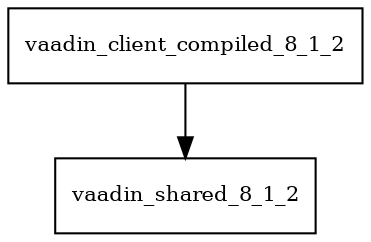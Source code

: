 digraph vaadin_client_compiled_8_1_2_dependencies {
  node [shape = box, fontsize=10.0];
  vaadin_client_compiled_8_1_2 -> vaadin_shared_8_1_2;
}
